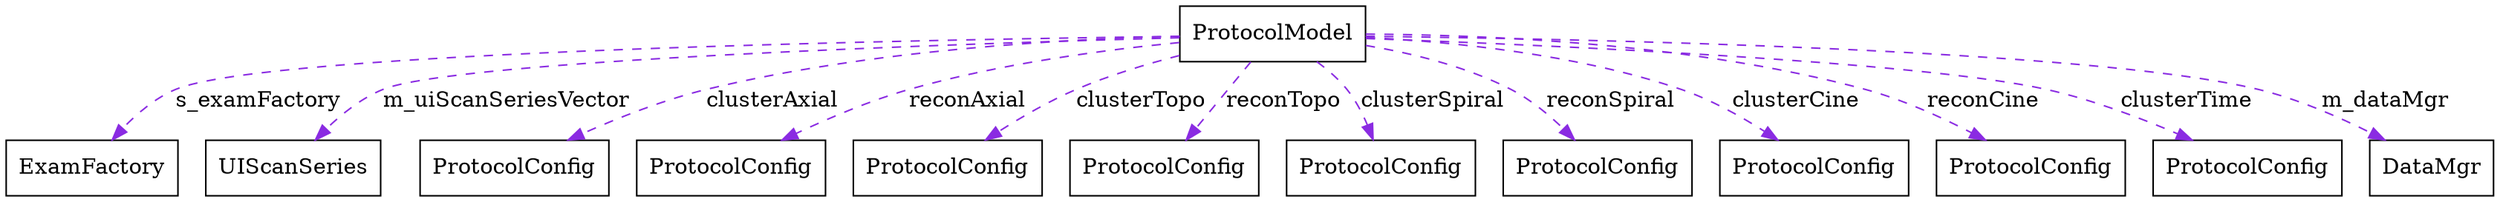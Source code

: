 digraph ProtocolModel {
    node [shape = "box"]

    pm [label = "ProtocolModel"];

    ef [label = "ExamFactory"];
    uss [label = "UIScanSeries"];
    pc1 [label = "ProtocolConfig"];
    pc2 [label = "ProtocolConfig"];
    pc3 [label = "ProtocolConfig"];
    pc4 [label = "ProtocolConfig"];
    pc5 [label = "ProtocolConfig"];
    pc6 [label = "ProtocolConfig"];
    pc7 [label = "ProtocolConfig"];
    pc8 [label = "ProtocolConfig"];
    pc9 [label = "ProtocolConfig"];
    dm [label = "DataMgr"];


    pm -> ef [style = "dashed" color = "blueviolet" label = "s_examFactory"];
    pm -> uss [style = "dashed" color = "blueviolet" label = "m_uiScanSeriesVector"];
    pm -> dm [style = "dashed" color = "blueviolet" label = "m_dataMgr"];
    pm -> pc1 [style = "dashed" color = "blueviolet" label = "clusterAxial"];
    pm -> pc2 [style = "dashed" color = "blueviolet" label = "reconAxial"];
    pm -> pc3 [style = "dashed" color = "blueviolet" label = "clusterTopo"];
    pm -> pc4 [style = "dashed" color = "blueviolet" label = "reconTopo"];
    pm -> pc5 [style = "dashed" color = "blueviolet" label = "clusterSpiral"];
    pm -> pc6 [style = "dashed" color = "blueviolet" label = "reconSpiral"];
    pm -> pc7 [style = "dashed" color = "blueviolet" label = "clusterCine"];
    pm -> pc8 [style = "dashed" color = "blueviolet" label = "reconCine"];
    pm -> pc9 [style = "dashed" color = "blueviolet" label = "clusterTime"];

}
